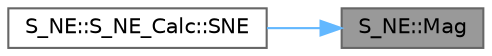 digraph "S_NE::Mag"
{
 // LATEX_PDF_SIZE
  bgcolor="transparent";
  edge [fontname=Helvetica,fontsize=10,labelfontname=Helvetica,labelfontsize=10];
  node [fontname=Helvetica,fontsize=10,shape=box,height=0.2,width=0.4];
  rankdir="RL";
  Node1 [id="Node000001",label="S_NE::Mag",height=0.2,width=0.4,color="gray40", fillcolor="grey60", style="filled", fontcolor="black",tooltip=" "];
  Node1 -> Node2 [id="edge1_Node000001_Node000002",dir="back",color="steelblue1",style="solid",tooltip=" "];
  Node2 [id="Node000002",label="S_NE::S_NE_Calc::SNE",height=0.2,width=0.4,color="grey40", fillcolor="white", style="filled",URL="$class_s___n_e_1_1_s___n_e___calc.html#a1302f9189dae11c616de6f9eceb22e5f",tooltip=" "];
}
